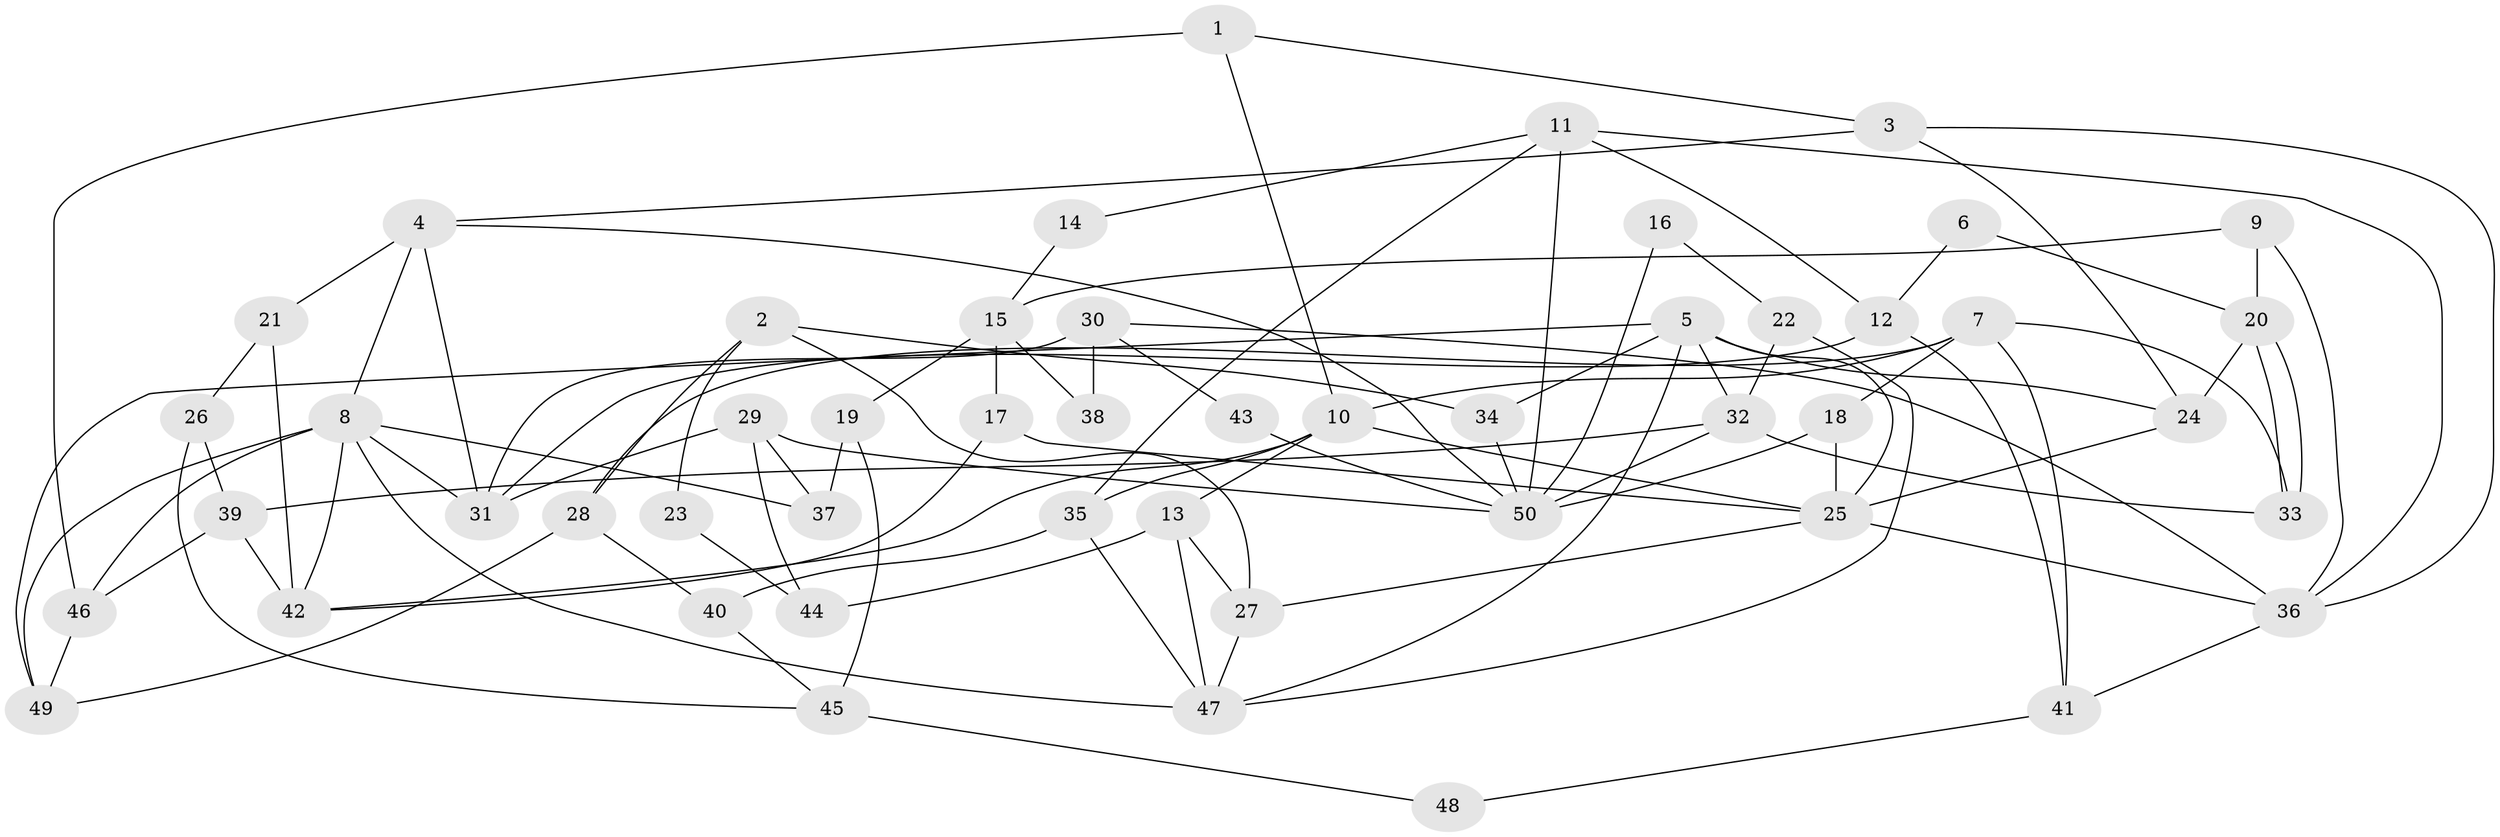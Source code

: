 // coarse degree distribution, {7: 0.06060606060606061, 5: 0.24242424242424243, 4: 0.15151515151515152, 6: 0.09090909090909091, 8: 0.15151515151515152, 2: 0.18181818181818182, 3: 0.09090909090909091, 11: 0.030303030303030304}
// Generated by graph-tools (version 1.1) at 2025/23/03/03/25 07:23:58]
// undirected, 50 vertices, 100 edges
graph export_dot {
graph [start="1"]
  node [color=gray90,style=filled];
  1;
  2;
  3;
  4;
  5;
  6;
  7;
  8;
  9;
  10;
  11;
  12;
  13;
  14;
  15;
  16;
  17;
  18;
  19;
  20;
  21;
  22;
  23;
  24;
  25;
  26;
  27;
  28;
  29;
  30;
  31;
  32;
  33;
  34;
  35;
  36;
  37;
  38;
  39;
  40;
  41;
  42;
  43;
  44;
  45;
  46;
  47;
  48;
  49;
  50;
  1 -- 3;
  1 -- 46;
  1 -- 10;
  2 -- 28;
  2 -- 27;
  2 -- 23;
  2 -- 34;
  3 -- 4;
  3 -- 24;
  3 -- 36;
  4 -- 8;
  4 -- 50;
  4 -- 21;
  4 -- 31;
  5 -- 32;
  5 -- 47;
  5 -- 24;
  5 -- 25;
  5 -- 34;
  5 -- 49;
  6 -- 12;
  6 -- 20;
  7 -- 28;
  7 -- 33;
  7 -- 10;
  7 -- 18;
  7 -- 41;
  8 -- 47;
  8 -- 31;
  8 -- 37;
  8 -- 42;
  8 -- 46;
  8 -- 49;
  9 -- 36;
  9 -- 20;
  9 -- 15;
  10 -- 13;
  10 -- 25;
  10 -- 35;
  10 -- 42;
  11 -- 36;
  11 -- 50;
  11 -- 12;
  11 -- 14;
  11 -- 35;
  12 -- 41;
  12 -- 31;
  13 -- 27;
  13 -- 44;
  13 -- 47;
  14 -- 15;
  15 -- 17;
  15 -- 19;
  15 -- 38;
  16 -- 22;
  16 -- 50;
  17 -- 42;
  17 -- 25;
  18 -- 25;
  18 -- 50;
  19 -- 37;
  19 -- 45;
  20 -- 24;
  20 -- 33;
  20 -- 33;
  21 -- 42;
  21 -- 26;
  22 -- 32;
  22 -- 47;
  23 -- 44;
  24 -- 25;
  25 -- 27;
  25 -- 36;
  26 -- 39;
  26 -- 45;
  27 -- 47;
  28 -- 40;
  28 -- 49;
  29 -- 50;
  29 -- 31;
  29 -- 37;
  29 -- 44;
  30 -- 31;
  30 -- 36;
  30 -- 38;
  30 -- 43;
  32 -- 39;
  32 -- 50;
  32 -- 33;
  34 -- 50;
  35 -- 40;
  35 -- 47;
  36 -- 41;
  39 -- 42;
  39 -- 46;
  40 -- 45;
  41 -- 48;
  43 -- 50;
  45 -- 48;
  46 -- 49;
}
